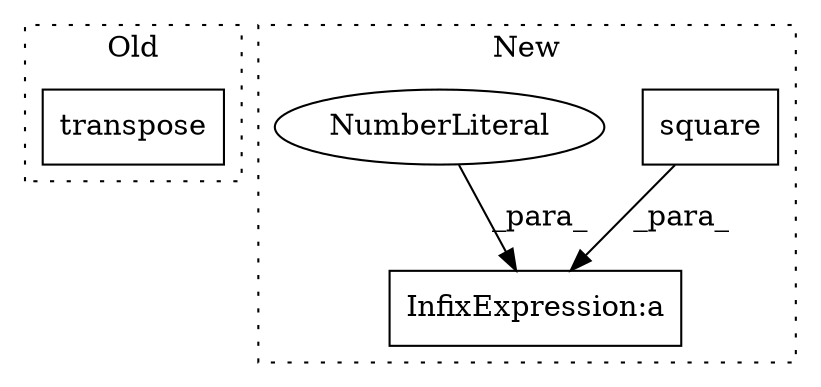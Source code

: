 digraph G {
subgraph cluster0 {
1 [label="transpose" a="32" s="3273,3284" l="10,1" shape="box"];
label = "Old";
style="dotted";
}
subgraph cluster1 {
2 [label="square" a="32" s="3458,3499" l="7,1" shape="box"];
3 [label="InfixExpression:a" a="27" s="3422" l="3" shape="box"];
4 [label="NumberLiteral" a="34" s="3419" l="3" shape="ellipse"];
label = "New";
style="dotted";
}
2 -> 3 [label="_para_"];
4 -> 3 [label="_para_"];
}